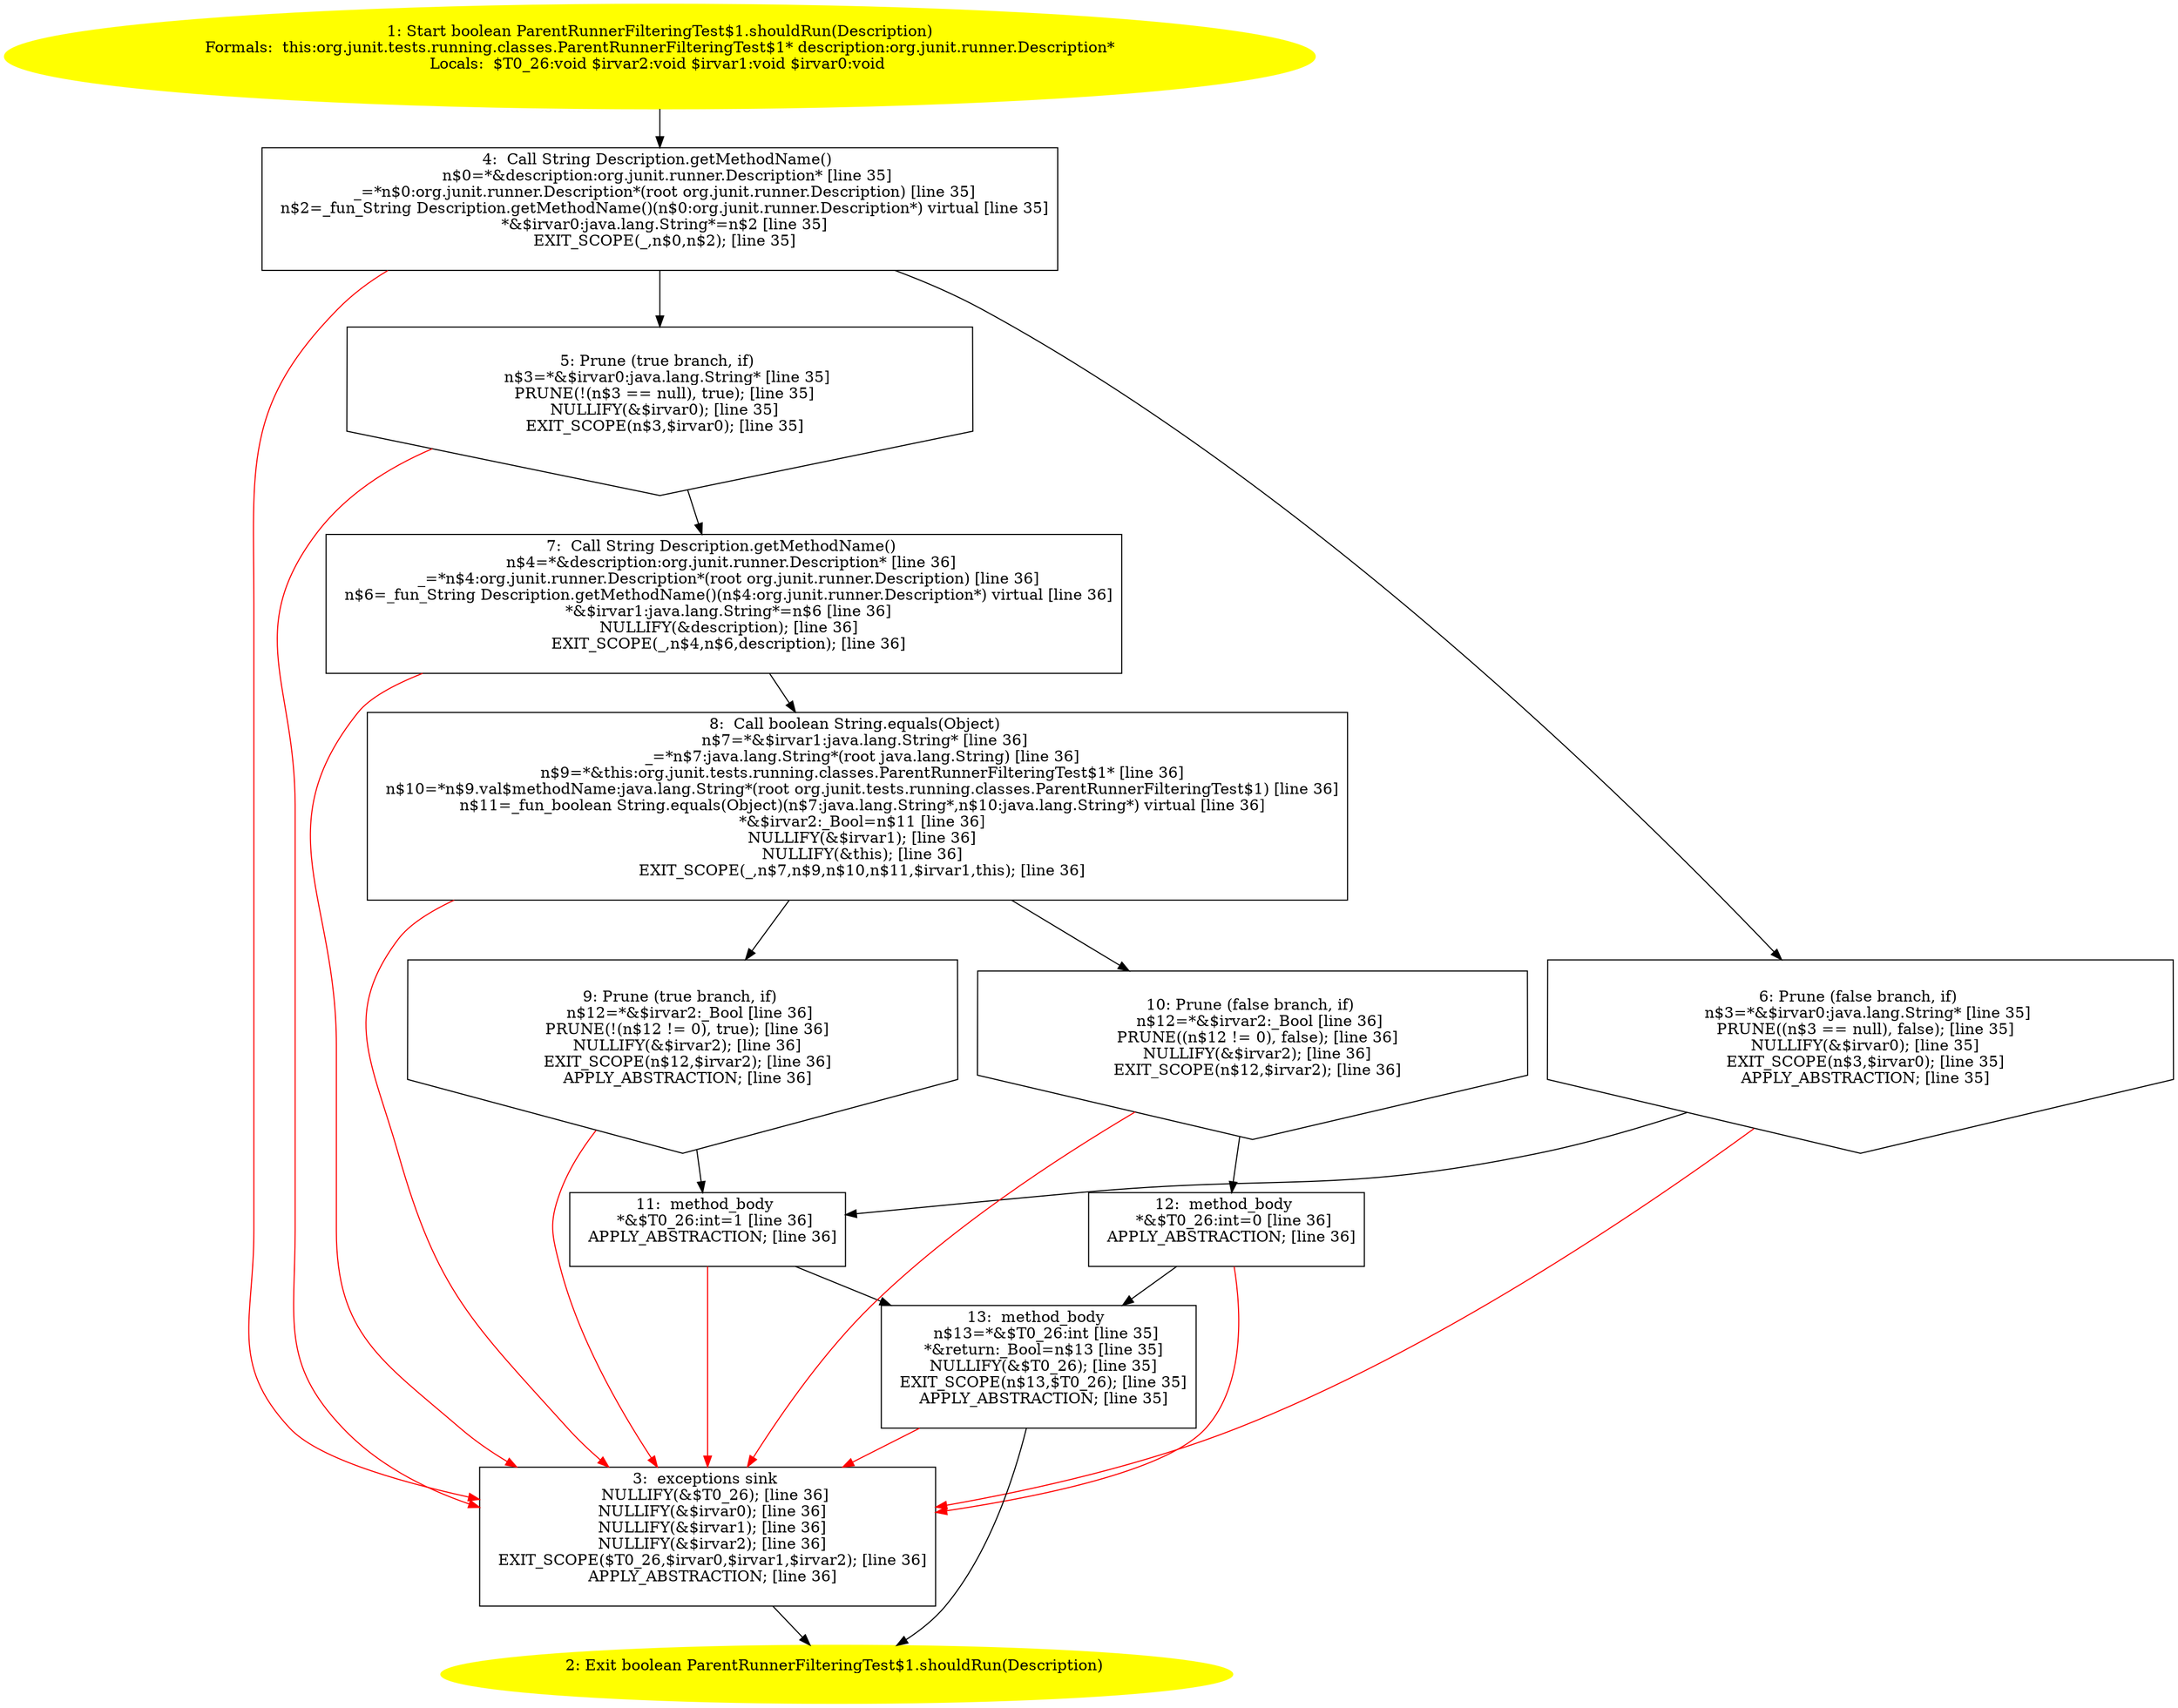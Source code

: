 /* @generated */
digraph cfg {
"org.junit.tests.running.classes.ParentRunnerFilteringTest$1.shouldRun(org.junit.runner.Description):.338d102cadb6df73a097c9a4965d577e_1" [label="1: Start boolean ParentRunnerFilteringTest$1.shouldRun(Description)\nFormals:  this:org.junit.tests.running.classes.ParentRunnerFilteringTest$1* description:org.junit.runner.Description*\nLocals:  $T0_26:void $irvar2:void $irvar1:void $irvar0:void \n  " color=yellow style=filled]
	

	 "org.junit.tests.running.classes.ParentRunnerFilteringTest$1.shouldRun(org.junit.runner.Description):.338d102cadb6df73a097c9a4965d577e_1" -> "org.junit.tests.running.classes.ParentRunnerFilteringTest$1.shouldRun(org.junit.runner.Description):.338d102cadb6df73a097c9a4965d577e_4" ;
"org.junit.tests.running.classes.ParentRunnerFilteringTest$1.shouldRun(org.junit.runner.Description):.338d102cadb6df73a097c9a4965d577e_2" [label="2: Exit boolean ParentRunnerFilteringTest$1.shouldRun(Description) \n  " color=yellow style=filled]
	

"org.junit.tests.running.classes.ParentRunnerFilteringTest$1.shouldRun(org.junit.runner.Description):.338d102cadb6df73a097c9a4965d577e_3" [label="3:  exceptions sink \n   NULLIFY(&$T0_26); [line 36]\n  NULLIFY(&$irvar0); [line 36]\n  NULLIFY(&$irvar1); [line 36]\n  NULLIFY(&$irvar2); [line 36]\n  EXIT_SCOPE($T0_26,$irvar0,$irvar1,$irvar2); [line 36]\n  APPLY_ABSTRACTION; [line 36]\n " shape="box"]
	

	 "org.junit.tests.running.classes.ParentRunnerFilteringTest$1.shouldRun(org.junit.runner.Description):.338d102cadb6df73a097c9a4965d577e_3" -> "org.junit.tests.running.classes.ParentRunnerFilteringTest$1.shouldRun(org.junit.runner.Description):.338d102cadb6df73a097c9a4965d577e_2" ;
"org.junit.tests.running.classes.ParentRunnerFilteringTest$1.shouldRun(org.junit.runner.Description):.338d102cadb6df73a097c9a4965d577e_4" [label="4:  Call String Description.getMethodName() \n   n$0=*&description:org.junit.runner.Description* [line 35]\n  _=*n$0:org.junit.runner.Description*(root org.junit.runner.Description) [line 35]\n  n$2=_fun_String Description.getMethodName()(n$0:org.junit.runner.Description*) virtual [line 35]\n  *&$irvar0:java.lang.String*=n$2 [line 35]\n  EXIT_SCOPE(_,n$0,n$2); [line 35]\n " shape="box"]
	

	 "org.junit.tests.running.classes.ParentRunnerFilteringTest$1.shouldRun(org.junit.runner.Description):.338d102cadb6df73a097c9a4965d577e_4" -> "org.junit.tests.running.classes.ParentRunnerFilteringTest$1.shouldRun(org.junit.runner.Description):.338d102cadb6df73a097c9a4965d577e_5" ;
	 "org.junit.tests.running.classes.ParentRunnerFilteringTest$1.shouldRun(org.junit.runner.Description):.338d102cadb6df73a097c9a4965d577e_4" -> "org.junit.tests.running.classes.ParentRunnerFilteringTest$1.shouldRun(org.junit.runner.Description):.338d102cadb6df73a097c9a4965d577e_6" ;
	 "org.junit.tests.running.classes.ParentRunnerFilteringTest$1.shouldRun(org.junit.runner.Description):.338d102cadb6df73a097c9a4965d577e_4" -> "org.junit.tests.running.classes.ParentRunnerFilteringTest$1.shouldRun(org.junit.runner.Description):.338d102cadb6df73a097c9a4965d577e_3" [color="red" ];
"org.junit.tests.running.classes.ParentRunnerFilteringTest$1.shouldRun(org.junit.runner.Description):.338d102cadb6df73a097c9a4965d577e_5" [label="5: Prune (true branch, if) \n   n$3=*&$irvar0:java.lang.String* [line 35]\n  PRUNE(!(n$3 == null), true); [line 35]\n  NULLIFY(&$irvar0); [line 35]\n  EXIT_SCOPE(n$3,$irvar0); [line 35]\n " shape="invhouse"]
	

	 "org.junit.tests.running.classes.ParentRunnerFilteringTest$1.shouldRun(org.junit.runner.Description):.338d102cadb6df73a097c9a4965d577e_5" -> "org.junit.tests.running.classes.ParentRunnerFilteringTest$1.shouldRun(org.junit.runner.Description):.338d102cadb6df73a097c9a4965d577e_7" ;
	 "org.junit.tests.running.classes.ParentRunnerFilteringTest$1.shouldRun(org.junit.runner.Description):.338d102cadb6df73a097c9a4965d577e_5" -> "org.junit.tests.running.classes.ParentRunnerFilteringTest$1.shouldRun(org.junit.runner.Description):.338d102cadb6df73a097c9a4965d577e_3" [color="red" ];
"org.junit.tests.running.classes.ParentRunnerFilteringTest$1.shouldRun(org.junit.runner.Description):.338d102cadb6df73a097c9a4965d577e_6" [label="6: Prune (false branch, if) \n   n$3=*&$irvar0:java.lang.String* [line 35]\n  PRUNE((n$3 == null), false); [line 35]\n  NULLIFY(&$irvar0); [line 35]\n  EXIT_SCOPE(n$3,$irvar0); [line 35]\n  APPLY_ABSTRACTION; [line 35]\n " shape="invhouse"]
	

	 "org.junit.tests.running.classes.ParentRunnerFilteringTest$1.shouldRun(org.junit.runner.Description):.338d102cadb6df73a097c9a4965d577e_6" -> "org.junit.tests.running.classes.ParentRunnerFilteringTest$1.shouldRun(org.junit.runner.Description):.338d102cadb6df73a097c9a4965d577e_11" ;
	 "org.junit.tests.running.classes.ParentRunnerFilteringTest$1.shouldRun(org.junit.runner.Description):.338d102cadb6df73a097c9a4965d577e_6" -> "org.junit.tests.running.classes.ParentRunnerFilteringTest$1.shouldRun(org.junit.runner.Description):.338d102cadb6df73a097c9a4965d577e_3" [color="red" ];
"org.junit.tests.running.classes.ParentRunnerFilteringTest$1.shouldRun(org.junit.runner.Description):.338d102cadb6df73a097c9a4965d577e_7" [label="7:  Call String Description.getMethodName() \n   n$4=*&description:org.junit.runner.Description* [line 36]\n  _=*n$4:org.junit.runner.Description*(root org.junit.runner.Description) [line 36]\n  n$6=_fun_String Description.getMethodName()(n$4:org.junit.runner.Description*) virtual [line 36]\n  *&$irvar1:java.lang.String*=n$6 [line 36]\n  NULLIFY(&description); [line 36]\n  EXIT_SCOPE(_,n$4,n$6,description); [line 36]\n " shape="box"]
	

	 "org.junit.tests.running.classes.ParentRunnerFilteringTest$1.shouldRun(org.junit.runner.Description):.338d102cadb6df73a097c9a4965d577e_7" -> "org.junit.tests.running.classes.ParentRunnerFilteringTest$1.shouldRun(org.junit.runner.Description):.338d102cadb6df73a097c9a4965d577e_8" ;
	 "org.junit.tests.running.classes.ParentRunnerFilteringTest$1.shouldRun(org.junit.runner.Description):.338d102cadb6df73a097c9a4965d577e_7" -> "org.junit.tests.running.classes.ParentRunnerFilteringTest$1.shouldRun(org.junit.runner.Description):.338d102cadb6df73a097c9a4965d577e_3" [color="red" ];
"org.junit.tests.running.classes.ParentRunnerFilteringTest$1.shouldRun(org.junit.runner.Description):.338d102cadb6df73a097c9a4965d577e_8" [label="8:  Call boolean String.equals(Object) \n   n$7=*&$irvar1:java.lang.String* [line 36]\n  _=*n$7:java.lang.String*(root java.lang.String) [line 36]\n  n$9=*&this:org.junit.tests.running.classes.ParentRunnerFilteringTest$1* [line 36]\n  n$10=*n$9.val$methodName:java.lang.String*(root org.junit.tests.running.classes.ParentRunnerFilteringTest$1) [line 36]\n  n$11=_fun_boolean String.equals(Object)(n$7:java.lang.String*,n$10:java.lang.String*) virtual [line 36]\n  *&$irvar2:_Bool=n$11 [line 36]\n  NULLIFY(&$irvar1); [line 36]\n  NULLIFY(&this); [line 36]\n  EXIT_SCOPE(_,n$7,n$9,n$10,n$11,$irvar1,this); [line 36]\n " shape="box"]
	

	 "org.junit.tests.running.classes.ParentRunnerFilteringTest$1.shouldRun(org.junit.runner.Description):.338d102cadb6df73a097c9a4965d577e_8" -> "org.junit.tests.running.classes.ParentRunnerFilteringTest$1.shouldRun(org.junit.runner.Description):.338d102cadb6df73a097c9a4965d577e_9" ;
	 "org.junit.tests.running.classes.ParentRunnerFilteringTest$1.shouldRun(org.junit.runner.Description):.338d102cadb6df73a097c9a4965d577e_8" -> "org.junit.tests.running.classes.ParentRunnerFilteringTest$1.shouldRun(org.junit.runner.Description):.338d102cadb6df73a097c9a4965d577e_10" ;
	 "org.junit.tests.running.classes.ParentRunnerFilteringTest$1.shouldRun(org.junit.runner.Description):.338d102cadb6df73a097c9a4965d577e_8" -> "org.junit.tests.running.classes.ParentRunnerFilteringTest$1.shouldRun(org.junit.runner.Description):.338d102cadb6df73a097c9a4965d577e_3" [color="red" ];
"org.junit.tests.running.classes.ParentRunnerFilteringTest$1.shouldRun(org.junit.runner.Description):.338d102cadb6df73a097c9a4965d577e_9" [label="9: Prune (true branch, if) \n   n$12=*&$irvar2:_Bool [line 36]\n  PRUNE(!(n$12 != 0), true); [line 36]\n  NULLIFY(&$irvar2); [line 36]\n  EXIT_SCOPE(n$12,$irvar2); [line 36]\n  APPLY_ABSTRACTION; [line 36]\n " shape="invhouse"]
	

	 "org.junit.tests.running.classes.ParentRunnerFilteringTest$1.shouldRun(org.junit.runner.Description):.338d102cadb6df73a097c9a4965d577e_9" -> "org.junit.tests.running.classes.ParentRunnerFilteringTest$1.shouldRun(org.junit.runner.Description):.338d102cadb6df73a097c9a4965d577e_11" ;
	 "org.junit.tests.running.classes.ParentRunnerFilteringTest$1.shouldRun(org.junit.runner.Description):.338d102cadb6df73a097c9a4965d577e_9" -> "org.junit.tests.running.classes.ParentRunnerFilteringTest$1.shouldRun(org.junit.runner.Description):.338d102cadb6df73a097c9a4965d577e_3" [color="red" ];
"org.junit.tests.running.classes.ParentRunnerFilteringTest$1.shouldRun(org.junit.runner.Description):.338d102cadb6df73a097c9a4965d577e_10" [label="10: Prune (false branch, if) \n   n$12=*&$irvar2:_Bool [line 36]\n  PRUNE((n$12 != 0), false); [line 36]\n  NULLIFY(&$irvar2); [line 36]\n  EXIT_SCOPE(n$12,$irvar2); [line 36]\n " shape="invhouse"]
	

	 "org.junit.tests.running.classes.ParentRunnerFilteringTest$1.shouldRun(org.junit.runner.Description):.338d102cadb6df73a097c9a4965d577e_10" -> "org.junit.tests.running.classes.ParentRunnerFilteringTest$1.shouldRun(org.junit.runner.Description):.338d102cadb6df73a097c9a4965d577e_12" ;
	 "org.junit.tests.running.classes.ParentRunnerFilteringTest$1.shouldRun(org.junit.runner.Description):.338d102cadb6df73a097c9a4965d577e_10" -> "org.junit.tests.running.classes.ParentRunnerFilteringTest$1.shouldRun(org.junit.runner.Description):.338d102cadb6df73a097c9a4965d577e_3" [color="red" ];
"org.junit.tests.running.classes.ParentRunnerFilteringTest$1.shouldRun(org.junit.runner.Description):.338d102cadb6df73a097c9a4965d577e_11" [label="11:  method_body \n   *&$T0_26:int=1 [line 36]\n  APPLY_ABSTRACTION; [line 36]\n " shape="box"]
	

	 "org.junit.tests.running.classes.ParentRunnerFilteringTest$1.shouldRun(org.junit.runner.Description):.338d102cadb6df73a097c9a4965d577e_11" -> "org.junit.tests.running.classes.ParentRunnerFilteringTest$1.shouldRun(org.junit.runner.Description):.338d102cadb6df73a097c9a4965d577e_13" ;
	 "org.junit.tests.running.classes.ParentRunnerFilteringTest$1.shouldRun(org.junit.runner.Description):.338d102cadb6df73a097c9a4965d577e_11" -> "org.junit.tests.running.classes.ParentRunnerFilteringTest$1.shouldRun(org.junit.runner.Description):.338d102cadb6df73a097c9a4965d577e_3" [color="red" ];
"org.junit.tests.running.classes.ParentRunnerFilteringTest$1.shouldRun(org.junit.runner.Description):.338d102cadb6df73a097c9a4965d577e_12" [label="12:  method_body \n   *&$T0_26:int=0 [line 36]\n  APPLY_ABSTRACTION; [line 36]\n " shape="box"]
	

	 "org.junit.tests.running.classes.ParentRunnerFilteringTest$1.shouldRun(org.junit.runner.Description):.338d102cadb6df73a097c9a4965d577e_12" -> "org.junit.tests.running.classes.ParentRunnerFilteringTest$1.shouldRun(org.junit.runner.Description):.338d102cadb6df73a097c9a4965d577e_13" ;
	 "org.junit.tests.running.classes.ParentRunnerFilteringTest$1.shouldRun(org.junit.runner.Description):.338d102cadb6df73a097c9a4965d577e_12" -> "org.junit.tests.running.classes.ParentRunnerFilteringTest$1.shouldRun(org.junit.runner.Description):.338d102cadb6df73a097c9a4965d577e_3" [color="red" ];
"org.junit.tests.running.classes.ParentRunnerFilteringTest$1.shouldRun(org.junit.runner.Description):.338d102cadb6df73a097c9a4965d577e_13" [label="13:  method_body \n   n$13=*&$T0_26:int [line 35]\n  *&return:_Bool=n$13 [line 35]\n  NULLIFY(&$T0_26); [line 35]\n  EXIT_SCOPE(n$13,$T0_26); [line 35]\n  APPLY_ABSTRACTION; [line 35]\n " shape="box"]
	

	 "org.junit.tests.running.classes.ParentRunnerFilteringTest$1.shouldRun(org.junit.runner.Description):.338d102cadb6df73a097c9a4965d577e_13" -> "org.junit.tests.running.classes.ParentRunnerFilteringTest$1.shouldRun(org.junit.runner.Description):.338d102cadb6df73a097c9a4965d577e_2" ;
	 "org.junit.tests.running.classes.ParentRunnerFilteringTest$1.shouldRun(org.junit.runner.Description):.338d102cadb6df73a097c9a4965d577e_13" -> "org.junit.tests.running.classes.ParentRunnerFilteringTest$1.shouldRun(org.junit.runner.Description):.338d102cadb6df73a097c9a4965d577e_3" [color="red" ];
}
